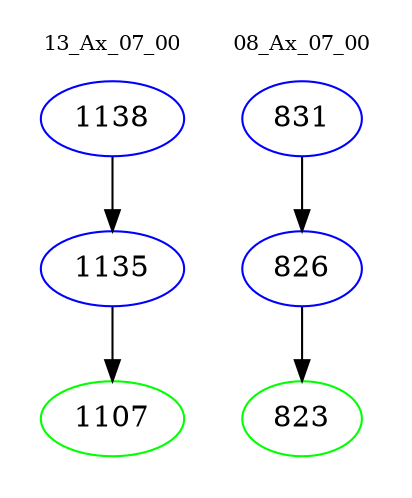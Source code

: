 digraph{
subgraph cluster_0 {
color = white
label = "13_Ax_07_00";
fontsize=10;
T0_1138 [label="1138", color="blue"]
T0_1138 -> T0_1135 [color="black"]
T0_1135 [label="1135", color="blue"]
T0_1135 -> T0_1107 [color="black"]
T0_1107 [label="1107", color="green"]
}
subgraph cluster_1 {
color = white
label = "08_Ax_07_00";
fontsize=10;
T1_831 [label="831", color="blue"]
T1_831 -> T1_826 [color="black"]
T1_826 [label="826", color="blue"]
T1_826 -> T1_823 [color="black"]
T1_823 [label="823", color="green"]
}
}
